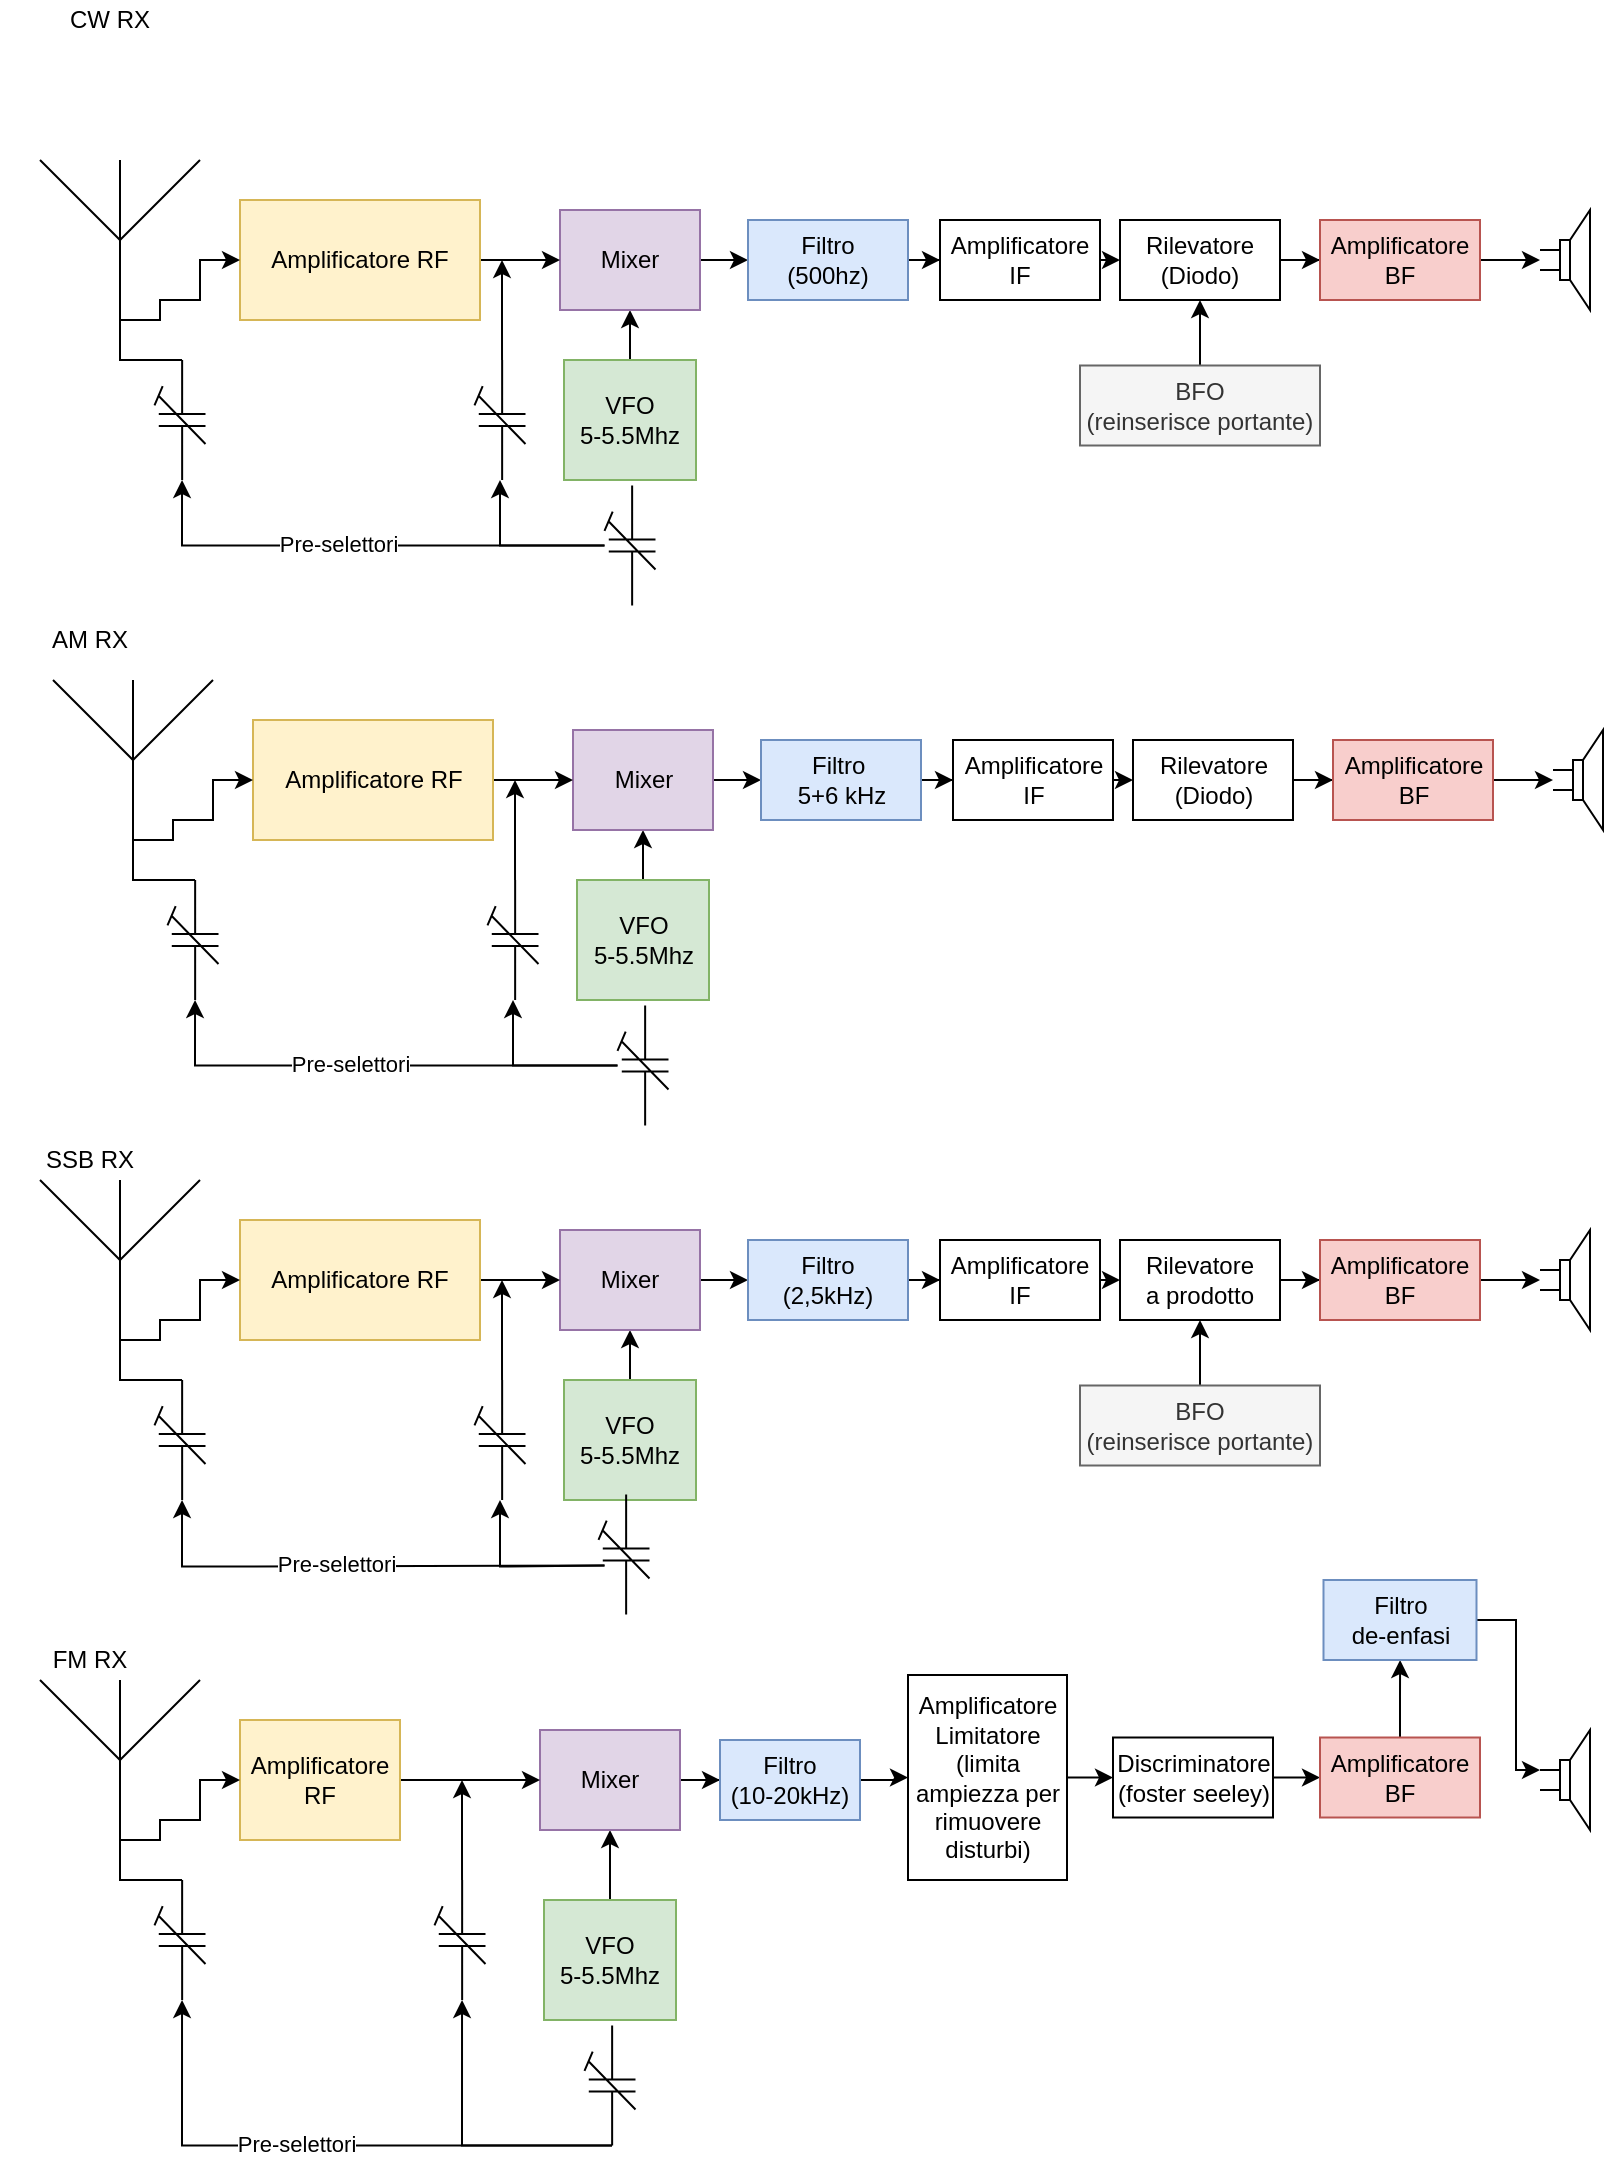 <mxfile version="13.9.9" type="device"><diagram id="00EYUqm3eJr_IFuF89Jj" name="Pagina-1"><mxGraphModel dx="1106" dy="1003" grid="1" gridSize="10" guides="1" tooltips="1" connect="1" arrows="1" fold="1" page="1" pageScale="1" pageWidth="827" pageHeight="1169" math="0" shadow="0"><root><mxCell id="0"/><mxCell id="1" parent="0"/><mxCell id="PvJtt2UvqGJ6bGW9kmfs-1" style="edgeStyle=orthogonalEdgeStyle;rounded=0;orthogonalLoop=1;jettySize=auto;html=1;" parent="1" source="PvJtt2UvqGJ6bGW9kmfs-2" target="PvJtt2UvqGJ6bGW9kmfs-7" edge="1"><mxGeometry relative="1" as="geometry"/></mxCell><mxCell id="PvJtt2UvqGJ6bGW9kmfs-2" value="VFO&lt;br&gt;5-5.5Mhz" style="rounded=0;whiteSpace=wrap;html=1;fillColor=#d5e8d4;strokeColor=#82b366;" parent="1" vertex="1"><mxGeometry x="282" y="230" width="66" height="60" as="geometry"/></mxCell><mxCell id="PvJtt2UvqGJ6bGW9kmfs-3" value="CW RX" style="text;html=1;strokeColor=none;fillColor=none;align=center;verticalAlign=middle;whiteSpace=wrap;rounded=0;" parent="1" vertex="1"><mxGeometry x="10" y="50" width="90" height="20" as="geometry"/></mxCell><mxCell id="PvJtt2UvqGJ6bGW9kmfs-14" style="edgeStyle=orthogonalEdgeStyle;rounded=0;orthogonalLoop=1;jettySize=auto;html=1;" parent="1" source="PvJtt2UvqGJ6bGW9kmfs-7" target="PvJtt2UvqGJ6bGW9kmfs-11" edge="1"><mxGeometry relative="1" as="geometry"/></mxCell><mxCell id="PvJtt2UvqGJ6bGW9kmfs-7" value="Mixer" style="rounded=0;whiteSpace=wrap;html=1;fillColor=#e1d5e7;strokeColor=#9673a6;" parent="1" vertex="1"><mxGeometry x="280" y="155" width="70" height="50" as="geometry"/></mxCell><mxCell id="PvJtt2UvqGJ6bGW9kmfs-13" style="edgeStyle=orthogonalEdgeStyle;rounded=0;orthogonalLoop=1;jettySize=auto;html=1;" parent="1" source="PvJtt2UvqGJ6bGW9kmfs-9" target="PvJtt2UvqGJ6bGW9kmfs-7" edge="1"><mxGeometry relative="1" as="geometry"/></mxCell><mxCell id="PvJtt2UvqGJ6bGW9kmfs-9" value="Amplificatore RF" style="rounded=0;whiteSpace=wrap;html=1;fillColor=#fff2cc;strokeColor=#d6b656;" parent="1" vertex="1"><mxGeometry x="120" y="150" width="120" height="60" as="geometry"/></mxCell><mxCell id="PvJtt2UvqGJ6bGW9kmfs-16" style="edgeStyle=orthogonalEdgeStyle;rounded=0;orthogonalLoop=1;jettySize=auto;html=1;exitX=1;exitY=0.5;exitDx=0;exitDy=0;" parent="1" source="PvJtt2UvqGJ6bGW9kmfs-11" target="PvJtt2UvqGJ6bGW9kmfs-15" edge="1"><mxGeometry relative="1" as="geometry"/></mxCell><mxCell id="PvJtt2UvqGJ6bGW9kmfs-11" value="Filtro &lt;br&gt;(500hz)" style="rounded=0;whiteSpace=wrap;html=1;fillColor=#dae8fc;strokeColor=#6c8ebf;" parent="1" vertex="1"><mxGeometry x="374" y="160" width="80" height="40" as="geometry"/></mxCell><mxCell id="PvJtt2UvqGJ6bGW9kmfs-12" value="" style="verticalLabelPosition=bottom;shadow=0;dashed=0;align=center;html=1;verticalAlign=top;shape=mxgraph.electrical.radio.aerial_-_antenna_1;" parent="1" vertex="1"><mxGeometry x="20" y="130" width="80" height="100" as="geometry"/></mxCell><mxCell id="PvJtt2UvqGJ6bGW9kmfs-31" style="edgeStyle=orthogonalEdgeStyle;rounded=0;orthogonalLoop=1;jettySize=auto;html=1;exitX=1;exitY=0.5;exitDx=0;exitDy=0;entryX=0;entryY=0.5;entryDx=0;entryDy=0;" parent="1" source="PvJtt2UvqGJ6bGW9kmfs-15" target="PvJtt2UvqGJ6bGW9kmfs-20" edge="1"><mxGeometry relative="1" as="geometry"/></mxCell><mxCell id="PvJtt2UvqGJ6bGW9kmfs-15" value="Amplificatore IF" style="rounded=0;whiteSpace=wrap;html=1;" parent="1" vertex="1"><mxGeometry x="470" y="160" width="80" height="40" as="geometry"/></mxCell><mxCell id="PvJtt2UvqGJ6bGW9kmfs-17" value="" style="pointerEvents=1;verticalLabelPosition=bottom;shadow=0;dashed=0;align=center;html=1;verticalAlign=top;shape=mxgraph.electrical.capacitors.trimmer_capacitor_1;rotation=-90;" parent="1" vertex="1"><mxGeometry x="60" y="247.25" width="60" height="25.5" as="geometry"/></mxCell><mxCell id="PvJtt2UvqGJ6bGW9kmfs-30" style="edgeStyle=orthogonalEdgeStyle;rounded=0;orthogonalLoop=1;jettySize=auto;html=1;exitX=1;exitY=0.54;exitDx=0;exitDy=0;exitPerimeter=0;" parent="1" source="PvJtt2UvqGJ6bGW9kmfs-18" edge="1"><mxGeometry relative="1" as="geometry"><mxPoint x="251" y="180" as="targetPoint"/></mxGeometry></mxCell><mxCell id="PvJtt2UvqGJ6bGW9kmfs-18" value="" style="pointerEvents=1;verticalLabelPosition=bottom;shadow=0;dashed=0;align=center;html=1;verticalAlign=top;shape=mxgraph.electrical.capacitors.trimmer_capacitor_1;rotation=-90;" parent="1" vertex="1"><mxGeometry x="220" y="247.25" width="60" height="25.5" as="geometry"/></mxCell><mxCell id="PvJtt2UvqGJ6bGW9kmfs-24" style="edgeStyle=orthogonalEdgeStyle;rounded=0;orthogonalLoop=1;jettySize=auto;html=1;" parent="1" source="PvJtt2UvqGJ6bGW9kmfs-19" target="PvJtt2UvqGJ6bGW9kmfs-18" edge="1"><mxGeometry relative="1" as="geometry"/></mxCell><mxCell id="PvJtt2UvqGJ6bGW9kmfs-25" style="edgeStyle=orthogonalEdgeStyle;rounded=0;orthogonalLoop=1;jettySize=auto;html=1;entryX=0;entryY=0.54;entryDx=0;entryDy=0;entryPerimeter=0;" parent="1" source="PvJtt2UvqGJ6bGW9kmfs-19" target="PvJtt2UvqGJ6bGW9kmfs-17" edge="1"><mxGeometry relative="1" as="geometry"/></mxCell><mxCell id="PvJtt2UvqGJ6bGW9kmfs-26" value="Pre-selettori" style="edgeLabel;html=1;align=center;verticalAlign=middle;resizable=0;points=[];" parent="PvJtt2UvqGJ6bGW9kmfs-25" vertex="1" connectable="0"><mxGeometry x="0.1" y="-1" relative="1" as="geometry"><mxPoint as="offset"/></mxGeometry></mxCell><mxCell id="PvJtt2UvqGJ6bGW9kmfs-19" value="" style="pointerEvents=1;verticalLabelPosition=bottom;shadow=0;dashed=0;align=center;html=1;verticalAlign=top;shape=mxgraph.electrical.capacitors.trimmer_capacitor_1;rotation=-90;" parent="1" vertex="1"><mxGeometry x="285" y="310" width="60" height="25.5" as="geometry"/></mxCell><mxCell id="PvJtt2UvqGJ6bGW9kmfs-33" style="edgeStyle=orthogonalEdgeStyle;rounded=0;orthogonalLoop=1;jettySize=auto;html=1;" parent="1" source="PvJtt2UvqGJ6bGW9kmfs-20" target="PvJtt2UvqGJ6bGW9kmfs-32" edge="1"><mxGeometry relative="1" as="geometry"/></mxCell><mxCell id="PvJtt2UvqGJ6bGW9kmfs-20" value="Rilevatore&lt;br&gt;(Diodo)" style="rounded=0;whiteSpace=wrap;html=1;" parent="1" vertex="1"><mxGeometry x="560" y="160" width="80" height="40" as="geometry"/></mxCell><mxCell id="PvJtt2UvqGJ6bGW9kmfs-27" style="edgeStyle=orthogonalEdgeStyle;rounded=0;orthogonalLoop=1;jettySize=auto;html=1;exitX=1;exitY=0.54;exitDx=0;exitDy=0;exitPerimeter=0;entryX=0;entryY=0.5;entryDx=0;entryDy=0;" parent="1" source="PvJtt2UvqGJ6bGW9kmfs-17" target="PvJtt2UvqGJ6bGW9kmfs-9" edge="1"><mxGeometry relative="1" as="geometry"><Array as="points"><mxPoint x="60" y="230"/><mxPoint x="60" y="210"/><mxPoint x="80" y="210"/><mxPoint x="80" y="200"/><mxPoint x="100" y="200"/><mxPoint x="100" y="180"/></Array></mxGeometry></mxCell><mxCell id="PvJtt2UvqGJ6bGW9kmfs-37" style="edgeStyle=orthogonalEdgeStyle;rounded=0;orthogonalLoop=1;jettySize=auto;html=1;" parent="1" source="PvJtt2UvqGJ6bGW9kmfs-32" target="PvJtt2UvqGJ6bGW9kmfs-36" edge="1"><mxGeometry relative="1" as="geometry"/></mxCell><mxCell id="PvJtt2UvqGJ6bGW9kmfs-32" value="Amplificatore BF" style="rounded=0;whiteSpace=wrap;html=1;fillColor=#f8cecc;strokeColor=#b85450;" parent="1" vertex="1"><mxGeometry x="660" y="160" width="80" height="40" as="geometry"/></mxCell><mxCell id="PvJtt2UvqGJ6bGW9kmfs-35" style="edgeStyle=orthogonalEdgeStyle;rounded=0;orthogonalLoop=1;jettySize=auto;html=1;entryX=0.5;entryY=1;entryDx=0;entryDy=0;" parent="1" source="PvJtt2UvqGJ6bGW9kmfs-34" target="PvJtt2UvqGJ6bGW9kmfs-20" edge="1"><mxGeometry relative="1" as="geometry"/></mxCell><mxCell id="PvJtt2UvqGJ6bGW9kmfs-34" value="BFO&lt;br&gt;(reinserisce portante)" style="rounded=0;whiteSpace=wrap;html=1;fillColor=#f5f5f5;strokeColor=#666666;fontColor=#333333;" parent="1" vertex="1"><mxGeometry x="540" y="232.75" width="120" height="40" as="geometry"/></mxCell><mxCell id="PvJtt2UvqGJ6bGW9kmfs-36" value="" style="pointerEvents=1;verticalLabelPosition=bottom;shadow=0;dashed=0;align=center;html=1;verticalAlign=top;shape=mxgraph.electrical.electro-mechanical.loudspeaker;" parent="1" vertex="1"><mxGeometry x="770" y="155" width="25" height="50" as="geometry"/></mxCell><mxCell id="PvJtt2UvqGJ6bGW9kmfs-38" style="edgeStyle=orthogonalEdgeStyle;rounded=0;orthogonalLoop=1;jettySize=auto;html=1;" parent="1" source="PvJtt2UvqGJ6bGW9kmfs-39" target="PvJtt2UvqGJ6bGW9kmfs-41" edge="1"><mxGeometry relative="1" as="geometry"/></mxCell><mxCell id="PvJtt2UvqGJ6bGW9kmfs-39" value="VFO&lt;br&gt;5-5.5Mhz" style="rounded=0;whiteSpace=wrap;html=1;fillColor=#d5e8d4;strokeColor=#82b366;" parent="1" vertex="1"><mxGeometry x="288.5" y="490" width="66" height="60" as="geometry"/></mxCell><mxCell id="PvJtt2UvqGJ6bGW9kmfs-40" style="edgeStyle=orthogonalEdgeStyle;rounded=0;orthogonalLoop=1;jettySize=auto;html=1;" parent="1" source="PvJtt2UvqGJ6bGW9kmfs-41" target="PvJtt2UvqGJ6bGW9kmfs-45" edge="1"><mxGeometry relative="1" as="geometry"/></mxCell><mxCell id="PvJtt2UvqGJ6bGW9kmfs-41" value="Mixer" style="rounded=0;whiteSpace=wrap;html=1;fillColor=#e1d5e7;strokeColor=#9673a6;" parent="1" vertex="1"><mxGeometry x="286.5" y="415" width="70" height="50" as="geometry"/></mxCell><mxCell id="PvJtt2UvqGJ6bGW9kmfs-42" style="edgeStyle=orthogonalEdgeStyle;rounded=0;orthogonalLoop=1;jettySize=auto;html=1;" parent="1" source="PvJtt2UvqGJ6bGW9kmfs-43" target="PvJtt2UvqGJ6bGW9kmfs-41" edge="1"><mxGeometry relative="1" as="geometry"/></mxCell><mxCell id="PvJtt2UvqGJ6bGW9kmfs-43" value="Amplificatore RF" style="rounded=0;whiteSpace=wrap;html=1;fillColor=#fff2cc;strokeColor=#d6b656;" parent="1" vertex="1"><mxGeometry x="126.5" y="410" width="120" height="60" as="geometry"/></mxCell><mxCell id="PvJtt2UvqGJ6bGW9kmfs-44" style="edgeStyle=orthogonalEdgeStyle;rounded=0;orthogonalLoop=1;jettySize=auto;html=1;exitX=1;exitY=0.5;exitDx=0;exitDy=0;" parent="1" source="PvJtt2UvqGJ6bGW9kmfs-45" target="PvJtt2UvqGJ6bGW9kmfs-48" edge="1"><mxGeometry relative="1" as="geometry"/></mxCell><mxCell id="PvJtt2UvqGJ6bGW9kmfs-45" value="Filtro&amp;nbsp;&lt;br&gt;5+6 kHz" style="rounded=0;whiteSpace=wrap;html=1;fillColor=#dae8fc;strokeColor=#6c8ebf;" parent="1" vertex="1"><mxGeometry x="380.5" y="420" width="80" height="40" as="geometry"/></mxCell><mxCell id="PvJtt2UvqGJ6bGW9kmfs-46" value="" style="verticalLabelPosition=bottom;shadow=0;dashed=0;align=center;html=1;verticalAlign=top;shape=mxgraph.electrical.radio.aerial_-_antenna_1;" parent="1" vertex="1"><mxGeometry x="26.5" y="390" width="80" height="100" as="geometry"/></mxCell><mxCell id="PvJtt2UvqGJ6bGW9kmfs-47" style="edgeStyle=orthogonalEdgeStyle;rounded=0;orthogonalLoop=1;jettySize=auto;html=1;exitX=1;exitY=0.5;exitDx=0;exitDy=0;entryX=0;entryY=0.5;entryDx=0;entryDy=0;" parent="1" source="PvJtt2UvqGJ6bGW9kmfs-48" target="PvJtt2UvqGJ6bGW9kmfs-57" edge="1"><mxGeometry relative="1" as="geometry"/></mxCell><mxCell id="PvJtt2UvqGJ6bGW9kmfs-48" value="Amplificatore IF" style="rounded=0;whiteSpace=wrap;html=1;" parent="1" vertex="1"><mxGeometry x="476.5" y="420" width="80" height="40" as="geometry"/></mxCell><mxCell id="PvJtt2UvqGJ6bGW9kmfs-49" value="" style="pointerEvents=1;verticalLabelPosition=bottom;shadow=0;dashed=0;align=center;html=1;verticalAlign=top;shape=mxgraph.electrical.capacitors.trimmer_capacitor_1;rotation=-90;" parent="1" vertex="1"><mxGeometry x="66.5" y="507.25" width="60" height="25.5" as="geometry"/></mxCell><mxCell id="PvJtt2UvqGJ6bGW9kmfs-50" style="edgeStyle=orthogonalEdgeStyle;rounded=0;orthogonalLoop=1;jettySize=auto;html=1;exitX=1;exitY=0.54;exitDx=0;exitDy=0;exitPerimeter=0;" parent="1" source="PvJtt2UvqGJ6bGW9kmfs-51" edge="1"><mxGeometry relative="1" as="geometry"><mxPoint x="257.5" y="440" as="targetPoint"/></mxGeometry></mxCell><mxCell id="PvJtt2UvqGJ6bGW9kmfs-51" value="" style="pointerEvents=1;verticalLabelPosition=bottom;shadow=0;dashed=0;align=center;html=1;verticalAlign=top;shape=mxgraph.electrical.capacitors.trimmer_capacitor_1;rotation=-90;" parent="1" vertex="1"><mxGeometry x="226.5" y="507.25" width="60" height="25.5" as="geometry"/></mxCell><mxCell id="PvJtt2UvqGJ6bGW9kmfs-52" style="edgeStyle=orthogonalEdgeStyle;rounded=0;orthogonalLoop=1;jettySize=auto;html=1;" parent="1" source="PvJtt2UvqGJ6bGW9kmfs-55" target="PvJtt2UvqGJ6bGW9kmfs-51" edge="1"><mxGeometry relative="1" as="geometry"/></mxCell><mxCell id="PvJtt2UvqGJ6bGW9kmfs-53" style="edgeStyle=orthogonalEdgeStyle;rounded=0;orthogonalLoop=1;jettySize=auto;html=1;entryX=0;entryY=0.54;entryDx=0;entryDy=0;entryPerimeter=0;" parent="1" source="PvJtt2UvqGJ6bGW9kmfs-55" target="PvJtt2UvqGJ6bGW9kmfs-49" edge="1"><mxGeometry relative="1" as="geometry"/></mxCell><mxCell id="PvJtt2UvqGJ6bGW9kmfs-54" value="Pre-selettori" style="edgeLabel;html=1;align=center;verticalAlign=middle;resizable=0;points=[];" parent="PvJtt2UvqGJ6bGW9kmfs-53" vertex="1" connectable="0"><mxGeometry x="0.1" y="-1" relative="1" as="geometry"><mxPoint as="offset"/></mxGeometry></mxCell><mxCell id="PvJtt2UvqGJ6bGW9kmfs-55" value="" style="pointerEvents=1;verticalLabelPosition=bottom;shadow=0;dashed=0;align=center;html=1;verticalAlign=top;shape=mxgraph.electrical.capacitors.trimmer_capacitor_1;rotation=-90;" parent="1" vertex="1"><mxGeometry x="291.5" y="570" width="60" height="25.5" as="geometry"/></mxCell><mxCell id="PvJtt2UvqGJ6bGW9kmfs-56" style="edgeStyle=orthogonalEdgeStyle;rounded=0;orthogonalLoop=1;jettySize=auto;html=1;" parent="1" source="PvJtt2UvqGJ6bGW9kmfs-57" target="PvJtt2UvqGJ6bGW9kmfs-60" edge="1"><mxGeometry relative="1" as="geometry"/></mxCell><mxCell id="PvJtt2UvqGJ6bGW9kmfs-57" value="Rilevatore&lt;br&gt;(Diodo)" style="rounded=0;whiteSpace=wrap;html=1;" parent="1" vertex="1"><mxGeometry x="566.5" y="420" width="80" height="40" as="geometry"/></mxCell><mxCell id="PvJtt2UvqGJ6bGW9kmfs-58" style="edgeStyle=orthogonalEdgeStyle;rounded=0;orthogonalLoop=1;jettySize=auto;html=1;exitX=1;exitY=0.54;exitDx=0;exitDy=0;exitPerimeter=0;entryX=0;entryY=0.5;entryDx=0;entryDy=0;" parent="1" source="PvJtt2UvqGJ6bGW9kmfs-49" target="PvJtt2UvqGJ6bGW9kmfs-43" edge="1"><mxGeometry relative="1" as="geometry"><Array as="points"><mxPoint x="66.5" y="490"/><mxPoint x="66.5" y="470"/><mxPoint x="86.5" y="470"/><mxPoint x="86.5" y="460"/><mxPoint x="106.5" y="460"/><mxPoint x="106.5" y="440"/></Array></mxGeometry></mxCell><mxCell id="PvJtt2UvqGJ6bGW9kmfs-59" style="edgeStyle=orthogonalEdgeStyle;rounded=0;orthogonalLoop=1;jettySize=auto;html=1;" parent="1" source="PvJtt2UvqGJ6bGW9kmfs-60" target="PvJtt2UvqGJ6bGW9kmfs-63" edge="1"><mxGeometry relative="1" as="geometry"/></mxCell><mxCell id="PvJtt2UvqGJ6bGW9kmfs-60" value="Amplificatore BF" style="rounded=0;whiteSpace=wrap;html=1;fillColor=#f8cecc;strokeColor=#b85450;" parent="1" vertex="1"><mxGeometry x="666.5" y="420" width="80" height="40" as="geometry"/></mxCell><mxCell id="PvJtt2UvqGJ6bGW9kmfs-63" value="" style="pointerEvents=1;verticalLabelPosition=bottom;shadow=0;dashed=0;align=center;html=1;verticalAlign=top;shape=mxgraph.electrical.electro-mechanical.loudspeaker;" parent="1" vertex="1"><mxGeometry x="776.5" y="415" width="25" height="50" as="geometry"/></mxCell><mxCell id="PvJtt2UvqGJ6bGW9kmfs-64" value="AM RX" style="text;html=1;strokeColor=none;fillColor=none;align=center;verticalAlign=middle;whiteSpace=wrap;rounded=0;" parent="1" vertex="1"><mxGeometry y="360" width="90" height="20" as="geometry"/></mxCell><mxCell id="PvJtt2UvqGJ6bGW9kmfs-65" style="edgeStyle=orthogonalEdgeStyle;rounded=0;orthogonalLoop=1;jettySize=auto;html=1;" parent="1" source="PvJtt2UvqGJ6bGW9kmfs-66" target="PvJtt2UvqGJ6bGW9kmfs-68" edge="1"><mxGeometry relative="1" as="geometry"/></mxCell><mxCell id="PvJtt2UvqGJ6bGW9kmfs-66" value="VFO&lt;br&gt;5-5.5Mhz" style="rounded=0;whiteSpace=wrap;html=1;fillColor=#d5e8d4;strokeColor=#82b366;" parent="1" vertex="1"><mxGeometry x="282" y="740" width="66" height="60" as="geometry"/></mxCell><mxCell id="PvJtt2UvqGJ6bGW9kmfs-67" style="edgeStyle=orthogonalEdgeStyle;rounded=0;orthogonalLoop=1;jettySize=auto;html=1;" parent="1" source="PvJtt2UvqGJ6bGW9kmfs-68" target="PvJtt2UvqGJ6bGW9kmfs-72" edge="1"><mxGeometry relative="1" as="geometry"/></mxCell><mxCell id="PvJtt2UvqGJ6bGW9kmfs-68" value="Mixer" style="rounded=0;whiteSpace=wrap;html=1;fillColor=#e1d5e7;strokeColor=#9673a6;" parent="1" vertex="1"><mxGeometry x="280" y="665" width="70" height="50" as="geometry"/></mxCell><mxCell id="PvJtt2UvqGJ6bGW9kmfs-69" style="edgeStyle=orthogonalEdgeStyle;rounded=0;orthogonalLoop=1;jettySize=auto;html=1;" parent="1" source="PvJtt2UvqGJ6bGW9kmfs-70" target="PvJtt2UvqGJ6bGW9kmfs-68" edge="1"><mxGeometry relative="1" as="geometry"/></mxCell><mxCell id="PvJtt2UvqGJ6bGW9kmfs-70" value="Amplificatore RF" style="rounded=0;whiteSpace=wrap;html=1;fillColor=#fff2cc;strokeColor=#d6b656;" parent="1" vertex="1"><mxGeometry x="120" y="660" width="120" height="60" as="geometry"/></mxCell><mxCell id="PvJtt2UvqGJ6bGW9kmfs-71" style="edgeStyle=orthogonalEdgeStyle;rounded=0;orthogonalLoop=1;jettySize=auto;html=1;exitX=1;exitY=0.5;exitDx=0;exitDy=0;" parent="1" source="PvJtt2UvqGJ6bGW9kmfs-72" target="PvJtt2UvqGJ6bGW9kmfs-75" edge="1"><mxGeometry relative="1" as="geometry"/></mxCell><mxCell id="PvJtt2UvqGJ6bGW9kmfs-72" value="Filtro &lt;br&gt;(2,5kHz)" style="rounded=0;whiteSpace=wrap;html=1;fillColor=#dae8fc;strokeColor=#6c8ebf;" parent="1" vertex="1"><mxGeometry x="374" y="670" width="80" height="40" as="geometry"/></mxCell><mxCell id="PvJtt2UvqGJ6bGW9kmfs-73" value="" style="verticalLabelPosition=bottom;shadow=0;dashed=0;align=center;html=1;verticalAlign=top;shape=mxgraph.electrical.radio.aerial_-_antenna_1;" parent="1" vertex="1"><mxGeometry x="20" y="640" width="80" height="100" as="geometry"/></mxCell><mxCell id="PvJtt2UvqGJ6bGW9kmfs-74" style="edgeStyle=orthogonalEdgeStyle;rounded=0;orthogonalLoop=1;jettySize=auto;html=1;exitX=1;exitY=0.5;exitDx=0;exitDy=0;entryX=0;entryY=0.5;entryDx=0;entryDy=0;" parent="1" source="PvJtt2UvqGJ6bGW9kmfs-75" target="PvJtt2UvqGJ6bGW9kmfs-83" edge="1"><mxGeometry relative="1" as="geometry"/></mxCell><mxCell id="PvJtt2UvqGJ6bGW9kmfs-75" value="Amplificatore IF" style="rounded=0;whiteSpace=wrap;html=1;" parent="1" vertex="1"><mxGeometry x="470" y="670" width="80" height="40" as="geometry"/></mxCell><mxCell id="PvJtt2UvqGJ6bGW9kmfs-76" value="" style="pointerEvents=1;verticalLabelPosition=bottom;shadow=0;dashed=0;align=center;html=1;verticalAlign=top;shape=mxgraph.electrical.capacitors.trimmer_capacitor_1;rotation=-90;" parent="1" vertex="1"><mxGeometry x="60" y="757.25" width="60" height="25.5" as="geometry"/></mxCell><mxCell id="PvJtt2UvqGJ6bGW9kmfs-77" style="edgeStyle=orthogonalEdgeStyle;rounded=0;orthogonalLoop=1;jettySize=auto;html=1;exitX=1;exitY=0.54;exitDx=0;exitDy=0;exitPerimeter=0;" parent="1" source="PvJtt2UvqGJ6bGW9kmfs-78" edge="1"><mxGeometry relative="1" as="geometry"><mxPoint x="251" y="690" as="targetPoint"/></mxGeometry></mxCell><mxCell id="PvJtt2UvqGJ6bGW9kmfs-78" value="" style="pointerEvents=1;verticalLabelPosition=bottom;shadow=0;dashed=0;align=center;html=1;verticalAlign=top;shape=mxgraph.electrical.capacitors.trimmer_capacitor_1;rotation=-90;" parent="1" vertex="1"><mxGeometry x="220" y="757.25" width="60" height="25.5" as="geometry"/></mxCell><mxCell id="PvJtt2UvqGJ6bGW9kmfs-79" style="edgeStyle=orthogonalEdgeStyle;rounded=0;orthogonalLoop=1;jettySize=auto;html=1;" parent="1" target="PvJtt2UvqGJ6bGW9kmfs-78" edge="1"><mxGeometry relative="1" as="geometry"><mxPoint x="302.25" y="832.76" as="sourcePoint"/></mxGeometry></mxCell><mxCell id="PvJtt2UvqGJ6bGW9kmfs-80" style="edgeStyle=orthogonalEdgeStyle;rounded=0;orthogonalLoop=1;jettySize=auto;html=1;entryX=0;entryY=0.54;entryDx=0;entryDy=0;entryPerimeter=0;" parent="1" target="PvJtt2UvqGJ6bGW9kmfs-76" edge="1"><mxGeometry relative="1" as="geometry"><mxPoint x="302.25" y="832.753" as="sourcePoint"/></mxGeometry></mxCell><mxCell id="PvJtt2UvqGJ6bGW9kmfs-81" value="Pre-selettori" style="edgeLabel;html=1;align=center;verticalAlign=middle;resizable=0;points=[];" parent="PvJtt2UvqGJ6bGW9kmfs-80" vertex="1" connectable="0"><mxGeometry x="0.1" y="-1" relative="1" as="geometry"><mxPoint as="offset"/></mxGeometry></mxCell><mxCell id="PvJtt2UvqGJ6bGW9kmfs-82" style="edgeStyle=orthogonalEdgeStyle;rounded=0;orthogonalLoop=1;jettySize=auto;html=1;" parent="1" source="PvJtt2UvqGJ6bGW9kmfs-83" target="PvJtt2UvqGJ6bGW9kmfs-86" edge="1"><mxGeometry relative="1" as="geometry"/></mxCell><mxCell id="PvJtt2UvqGJ6bGW9kmfs-83" value="Rilevatore&lt;br&gt;a prodotto" style="rounded=0;whiteSpace=wrap;html=1;" parent="1" vertex="1"><mxGeometry x="560" y="670" width="80" height="40" as="geometry"/></mxCell><mxCell id="PvJtt2UvqGJ6bGW9kmfs-84" style="edgeStyle=orthogonalEdgeStyle;rounded=0;orthogonalLoop=1;jettySize=auto;html=1;exitX=1;exitY=0.54;exitDx=0;exitDy=0;exitPerimeter=0;entryX=0;entryY=0.5;entryDx=0;entryDy=0;" parent="1" source="PvJtt2UvqGJ6bGW9kmfs-76" target="PvJtt2UvqGJ6bGW9kmfs-70" edge="1"><mxGeometry relative="1" as="geometry"><Array as="points"><mxPoint x="60" y="740"/><mxPoint x="60" y="720"/><mxPoint x="80" y="720"/><mxPoint x="80" y="710"/><mxPoint x="100" y="710"/><mxPoint x="100" y="690"/></Array></mxGeometry></mxCell><mxCell id="PvJtt2UvqGJ6bGW9kmfs-85" style="edgeStyle=orthogonalEdgeStyle;rounded=0;orthogonalLoop=1;jettySize=auto;html=1;" parent="1" source="PvJtt2UvqGJ6bGW9kmfs-86" target="PvJtt2UvqGJ6bGW9kmfs-89" edge="1"><mxGeometry relative="1" as="geometry"/></mxCell><mxCell id="PvJtt2UvqGJ6bGW9kmfs-86" value="Amplificatore BF" style="rounded=0;whiteSpace=wrap;html=1;fillColor=#f8cecc;strokeColor=#b85450;" parent="1" vertex="1"><mxGeometry x="660" y="670" width="80" height="40" as="geometry"/></mxCell><mxCell id="PvJtt2UvqGJ6bGW9kmfs-87" style="edgeStyle=orthogonalEdgeStyle;rounded=0;orthogonalLoop=1;jettySize=auto;html=1;entryX=0.5;entryY=1;entryDx=0;entryDy=0;" parent="1" source="PvJtt2UvqGJ6bGW9kmfs-88" target="PvJtt2UvqGJ6bGW9kmfs-83" edge="1"><mxGeometry relative="1" as="geometry"/></mxCell><mxCell id="PvJtt2UvqGJ6bGW9kmfs-88" value="BFO&lt;br&gt;(reinserisce portante)" style="rounded=0;whiteSpace=wrap;html=1;fillColor=#f5f5f5;strokeColor=#666666;fontColor=#333333;" parent="1" vertex="1"><mxGeometry x="540" y="742.75" width="120" height="40" as="geometry"/></mxCell><mxCell id="PvJtt2UvqGJ6bGW9kmfs-89" value="" style="pointerEvents=1;verticalLabelPosition=bottom;shadow=0;dashed=0;align=center;html=1;verticalAlign=top;shape=mxgraph.electrical.electro-mechanical.loudspeaker;" parent="1" vertex="1"><mxGeometry x="770" y="665" width="25" height="50" as="geometry"/></mxCell><mxCell id="PvJtt2UvqGJ6bGW9kmfs-90" value="SSB RX" style="text;html=1;strokeColor=none;fillColor=none;align=center;verticalAlign=middle;whiteSpace=wrap;rounded=0;" parent="1" vertex="1"><mxGeometry y="620" width="90" height="20" as="geometry"/></mxCell><mxCell id="PvJtt2UvqGJ6bGW9kmfs-91" style="edgeStyle=orthogonalEdgeStyle;rounded=0;orthogonalLoop=1;jettySize=auto;html=1;" parent="1" source="PvJtt2UvqGJ6bGW9kmfs-92" target="PvJtt2UvqGJ6bGW9kmfs-94" edge="1"><mxGeometry relative="1" as="geometry"/></mxCell><mxCell id="PvJtt2UvqGJ6bGW9kmfs-92" value="VFO&lt;br&gt;5-5.5Mhz" style="rounded=0;whiteSpace=wrap;html=1;fillColor=#d5e8d4;strokeColor=#82b366;" parent="1" vertex="1"><mxGeometry x="272" y="1000" width="66" height="60" as="geometry"/></mxCell><mxCell id="PvJtt2UvqGJ6bGW9kmfs-93" style="edgeStyle=orthogonalEdgeStyle;rounded=0;orthogonalLoop=1;jettySize=auto;html=1;" parent="1" source="PvJtt2UvqGJ6bGW9kmfs-94" target="PvJtt2UvqGJ6bGW9kmfs-98" edge="1"><mxGeometry relative="1" as="geometry"/></mxCell><mxCell id="PvJtt2UvqGJ6bGW9kmfs-94" value="Mixer" style="rounded=0;whiteSpace=wrap;html=1;fillColor=#e1d5e7;strokeColor=#9673a6;" parent="1" vertex="1"><mxGeometry x="270" y="915" width="70" height="50" as="geometry"/></mxCell><mxCell id="PvJtt2UvqGJ6bGW9kmfs-95" style="edgeStyle=orthogonalEdgeStyle;rounded=0;orthogonalLoop=1;jettySize=auto;html=1;" parent="1" source="PvJtt2UvqGJ6bGW9kmfs-96" target="PvJtt2UvqGJ6bGW9kmfs-94" edge="1"><mxGeometry relative="1" as="geometry"/></mxCell><mxCell id="PvJtt2UvqGJ6bGW9kmfs-96" value="Amplificatore RF" style="rounded=0;whiteSpace=wrap;html=1;fillColor=#fff2cc;strokeColor=#d6b656;" parent="1" vertex="1"><mxGeometry x="120" y="910" width="80" height="60" as="geometry"/></mxCell><mxCell id="PvJtt2UvqGJ6bGW9kmfs-97" style="edgeStyle=orthogonalEdgeStyle;rounded=0;orthogonalLoop=1;jettySize=auto;html=1;exitX=1;exitY=0.5;exitDx=0;exitDy=0;" parent="1" source="PvJtt2UvqGJ6bGW9kmfs-98" target="PvJtt2UvqGJ6bGW9kmfs-101" edge="1"><mxGeometry relative="1" as="geometry"/></mxCell><mxCell id="PvJtt2UvqGJ6bGW9kmfs-98" value="Filtro &lt;br&gt;(10-20kHz)" style="rounded=0;whiteSpace=wrap;html=1;fillColor=#dae8fc;strokeColor=#6c8ebf;" parent="1" vertex="1"><mxGeometry x="360" y="920" width="70" height="40" as="geometry"/></mxCell><mxCell id="PvJtt2UvqGJ6bGW9kmfs-99" value="" style="verticalLabelPosition=bottom;shadow=0;dashed=0;align=center;html=1;verticalAlign=top;shape=mxgraph.electrical.radio.aerial_-_antenna_1;" parent="1" vertex="1"><mxGeometry x="20" y="890" width="80" height="100" as="geometry"/></mxCell><mxCell id="PvJtt2UvqGJ6bGW9kmfs-100" style="edgeStyle=orthogonalEdgeStyle;rounded=0;orthogonalLoop=1;jettySize=auto;html=1;exitX=1;exitY=0.5;exitDx=0;exitDy=0;entryX=0;entryY=0.5;entryDx=0;entryDy=0;" parent="1" source="PvJtt2UvqGJ6bGW9kmfs-101" target="PvJtt2UvqGJ6bGW9kmfs-109" edge="1"><mxGeometry relative="1" as="geometry"/></mxCell><mxCell id="PvJtt2UvqGJ6bGW9kmfs-101" value="Amplificatore Limitatore&lt;br&gt;(limita ampiezza per rimuovere disturbi)" style="rounded=0;whiteSpace=wrap;html=1;" parent="1" vertex="1"><mxGeometry x="454" y="887.5" width="79.5" height="102.5" as="geometry"/></mxCell><mxCell id="PvJtt2UvqGJ6bGW9kmfs-102" value="" style="pointerEvents=1;verticalLabelPosition=bottom;shadow=0;dashed=0;align=center;html=1;verticalAlign=top;shape=mxgraph.electrical.capacitors.trimmer_capacitor_1;rotation=-90;" parent="1" vertex="1"><mxGeometry x="60" y="1007.25" width="60" height="25.5" as="geometry"/></mxCell><mxCell id="PvJtt2UvqGJ6bGW9kmfs-103" style="edgeStyle=orthogonalEdgeStyle;rounded=0;orthogonalLoop=1;jettySize=auto;html=1;exitX=1;exitY=0.54;exitDx=0;exitDy=0;exitPerimeter=0;" parent="1" source="PvJtt2UvqGJ6bGW9kmfs-104" edge="1"><mxGeometry relative="1" as="geometry"><mxPoint x="231" y="940" as="targetPoint"/></mxGeometry></mxCell><mxCell id="PvJtt2UvqGJ6bGW9kmfs-104" value="" style="pointerEvents=1;verticalLabelPosition=bottom;shadow=0;dashed=0;align=center;html=1;verticalAlign=top;shape=mxgraph.electrical.capacitors.trimmer_capacitor_1;rotation=-90;" parent="1" vertex="1"><mxGeometry x="200" y="1007.25" width="60" height="25.5" as="geometry"/></mxCell><mxCell id="PvJtt2UvqGJ6bGW9kmfs-106" style="edgeStyle=orthogonalEdgeStyle;rounded=0;orthogonalLoop=1;jettySize=auto;html=1;entryX=0;entryY=0.54;entryDx=0;entryDy=0;entryPerimeter=0;exitX=0;exitY=0.54;exitDx=0;exitDy=0;exitPerimeter=0;" parent="1" source="PvJtt2UvqGJ6bGW9kmfs-119" target="PvJtt2UvqGJ6bGW9kmfs-102" edge="1"><mxGeometry relative="1" as="geometry"><mxPoint x="302.25" y="1082.753" as="sourcePoint"/><Array as="points"><mxPoint x="91" y="1123"/></Array></mxGeometry></mxCell><mxCell id="PvJtt2UvqGJ6bGW9kmfs-107" value="Pre-selettori" style="edgeLabel;html=1;align=center;verticalAlign=middle;resizable=0;points=[];" parent="PvJtt2UvqGJ6bGW9kmfs-106" vertex="1" connectable="0"><mxGeometry x="0.1" y="-1" relative="1" as="geometry"><mxPoint as="offset"/></mxGeometry></mxCell><mxCell id="PvJtt2UvqGJ6bGW9kmfs-108" style="edgeStyle=orthogonalEdgeStyle;rounded=0;orthogonalLoop=1;jettySize=auto;html=1;" parent="1" source="PvJtt2UvqGJ6bGW9kmfs-109" target="PvJtt2UvqGJ6bGW9kmfs-112" edge="1"><mxGeometry relative="1" as="geometry"/></mxCell><mxCell id="PvJtt2UvqGJ6bGW9kmfs-109" value="Discriminatore&lt;br&gt;(foster seeley)" style="rounded=0;whiteSpace=wrap;html=1;" parent="1" vertex="1"><mxGeometry x="556.5" y="918.75" width="80" height="40" as="geometry"/></mxCell><mxCell id="PvJtt2UvqGJ6bGW9kmfs-110" style="edgeStyle=orthogonalEdgeStyle;rounded=0;orthogonalLoop=1;jettySize=auto;html=1;exitX=1;exitY=0.54;exitDx=0;exitDy=0;exitPerimeter=0;entryX=0;entryY=0.5;entryDx=0;entryDy=0;" parent="1" source="PvJtt2UvqGJ6bGW9kmfs-102" target="PvJtt2UvqGJ6bGW9kmfs-96" edge="1"><mxGeometry relative="1" as="geometry"><Array as="points"><mxPoint x="60" y="990"/><mxPoint x="60" y="970"/><mxPoint x="80" y="970"/><mxPoint x="80" y="960"/><mxPoint x="100" y="960"/><mxPoint x="100" y="940"/></Array></mxGeometry></mxCell><mxCell id="PvJtt2UvqGJ6bGW9kmfs-111" style="edgeStyle=orthogonalEdgeStyle;rounded=0;orthogonalLoop=1;jettySize=auto;html=1;exitX=1;exitY=0.5;exitDx=0;exitDy=0;entryX=0;entryY=0.4;entryDx=0;entryDy=0;entryPerimeter=0;" parent="1" source="PvJtt2UvqGJ6bGW9kmfs-114" target="PvJtt2UvqGJ6bGW9kmfs-115" edge="1"><mxGeometry relative="1" as="geometry"><Array as="points"><mxPoint x="758" y="860"/><mxPoint x="758" y="935"/></Array></mxGeometry></mxCell><mxCell id="PvJtt2UvqGJ6bGW9kmfs-117" style="edgeStyle=orthogonalEdgeStyle;rounded=0;orthogonalLoop=1;jettySize=auto;html=1;exitX=0.5;exitY=0;exitDx=0;exitDy=0;" parent="1" source="PvJtt2UvqGJ6bGW9kmfs-112" target="PvJtt2UvqGJ6bGW9kmfs-114" edge="1"><mxGeometry relative="1" as="geometry"/></mxCell><mxCell id="PvJtt2UvqGJ6bGW9kmfs-112" value="Amplificatore BF" style="rounded=0;whiteSpace=wrap;html=1;fillColor=#f8cecc;strokeColor=#b85450;" parent="1" vertex="1"><mxGeometry x="660" y="918.75" width="80" height="40" as="geometry"/></mxCell><mxCell id="PvJtt2UvqGJ6bGW9kmfs-114" value="Filtro &lt;br&gt;de-enfasi" style="rounded=0;whiteSpace=wrap;html=1;fillColor=#dae8fc;strokeColor=#6c8ebf;" parent="1" vertex="1"><mxGeometry x="661.75" y="840" width="76.5" height="40" as="geometry"/></mxCell><mxCell id="PvJtt2UvqGJ6bGW9kmfs-115" value="" style="pointerEvents=1;verticalLabelPosition=bottom;shadow=0;dashed=0;align=center;html=1;verticalAlign=top;shape=mxgraph.electrical.electro-mechanical.loudspeaker;" parent="1" vertex="1"><mxGeometry x="770" y="915" width="25" height="50" as="geometry"/></mxCell><mxCell id="PvJtt2UvqGJ6bGW9kmfs-116" value="FM RX" style="text;html=1;strokeColor=none;fillColor=none;align=center;verticalAlign=middle;whiteSpace=wrap;rounded=0;" parent="1" vertex="1"><mxGeometry y="870" width="90" height="20" as="geometry"/></mxCell><mxCell id="PvJtt2UvqGJ6bGW9kmfs-118" value="" style="pointerEvents=1;verticalLabelPosition=bottom;shadow=0;dashed=0;align=center;html=1;verticalAlign=top;shape=mxgraph.electrical.capacitors.trimmer_capacitor_1;rotation=-90;" parent="1" vertex="1"><mxGeometry x="282" y="814.5" width="60" height="25.5" as="geometry"/></mxCell><mxCell id="PvJtt2UvqGJ6bGW9kmfs-121" style="edgeStyle=orthogonalEdgeStyle;rounded=0;orthogonalLoop=1;jettySize=auto;html=1;exitX=0;exitY=0.54;exitDx=0;exitDy=0;exitPerimeter=0;entryX=0;entryY=0.54;entryDx=0;entryDy=0;entryPerimeter=0;" parent="1" source="PvJtt2UvqGJ6bGW9kmfs-119" target="PvJtt2UvqGJ6bGW9kmfs-104" edge="1"><mxGeometry relative="1" as="geometry"><Array as="points"><mxPoint x="231" y="1123"/></Array></mxGeometry></mxCell><mxCell id="PvJtt2UvqGJ6bGW9kmfs-119" value="" style="pointerEvents=1;verticalLabelPosition=bottom;shadow=0;dashed=0;align=center;html=1;verticalAlign=top;shape=mxgraph.electrical.capacitors.trimmer_capacitor_1;rotation=-90;" parent="1" vertex="1"><mxGeometry x="275" y="1080" width="60" height="25.5" as="geometry"/></mxCell></root></mxGraphModel></diagram></mxfile>